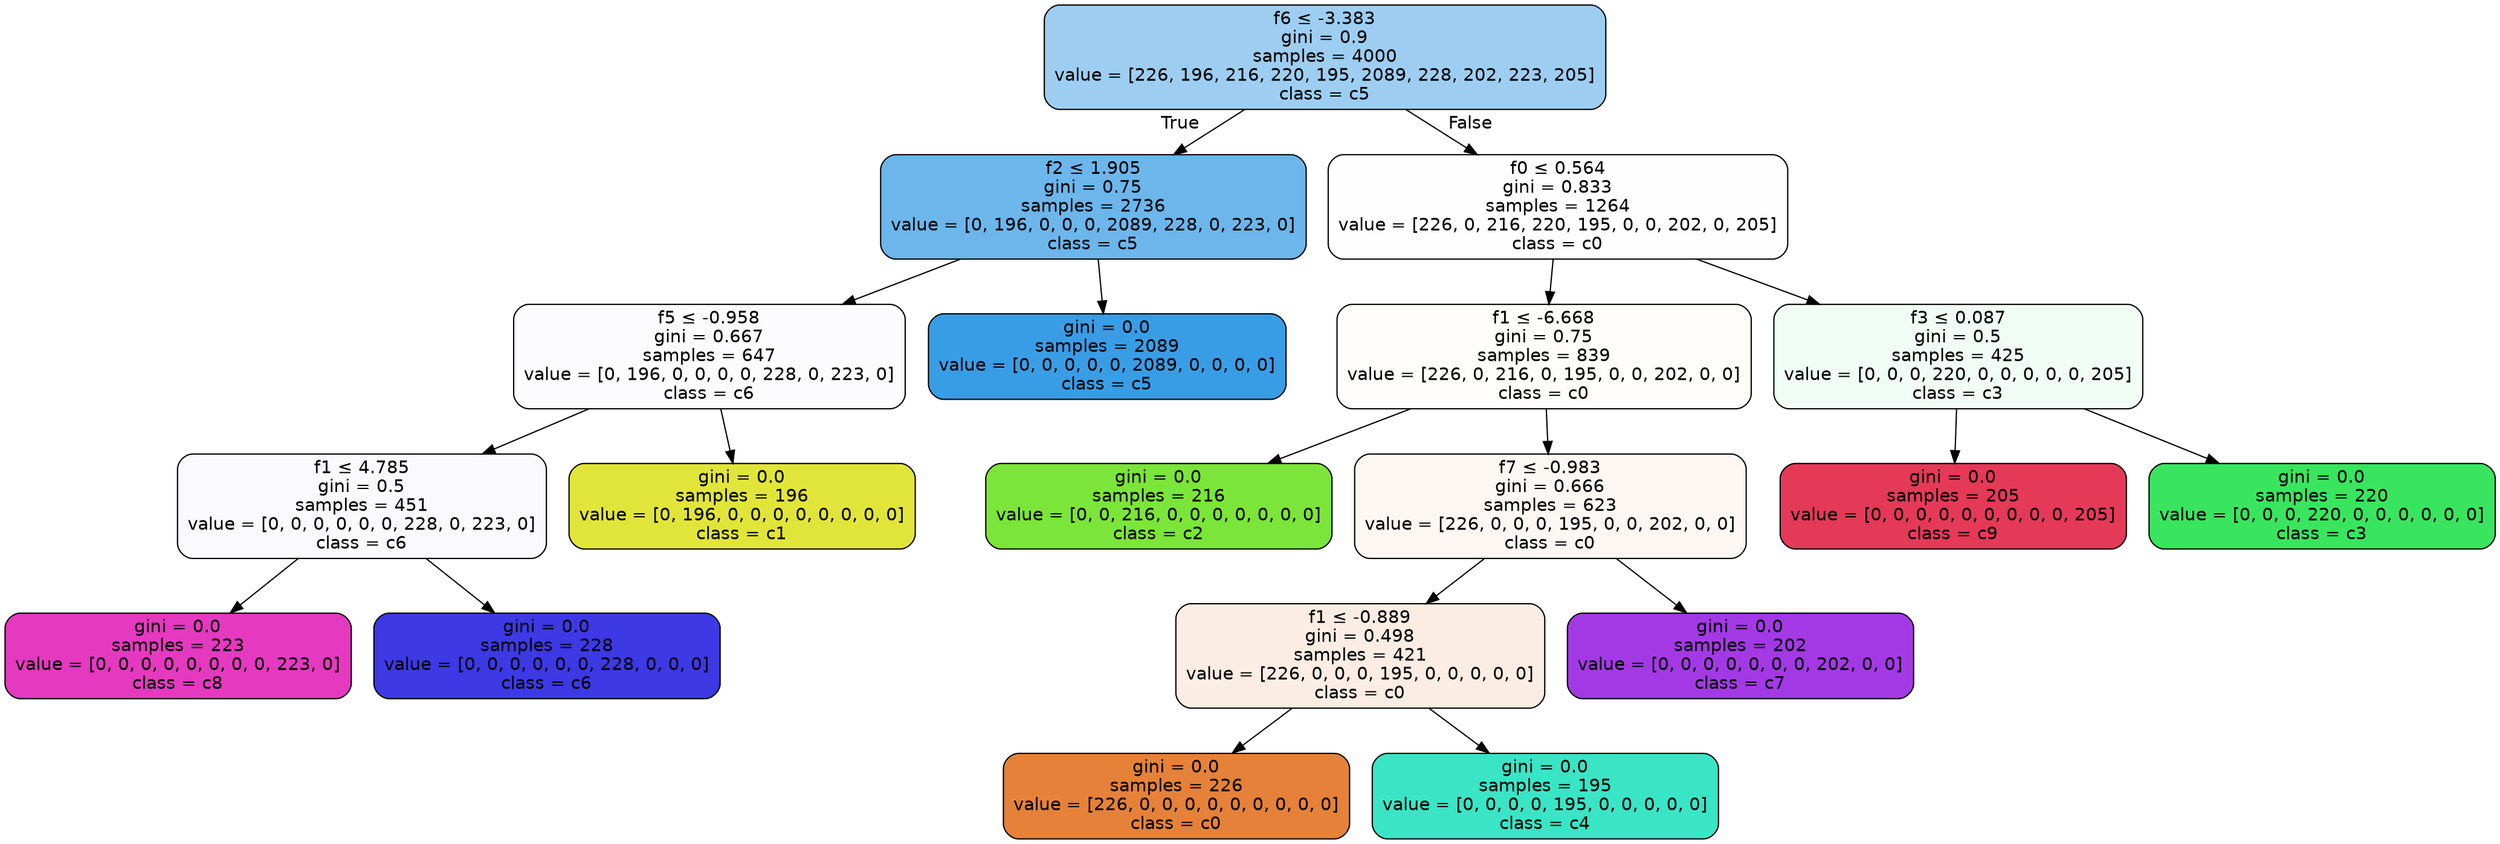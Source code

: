 digraph Tree {
node [shape=box, style="filled, rounded", color="black", fontname=helvetica] ;
edge [fontname=helvetica] ;
0 [label=<f6 &le; -3.383<br/>gini = 0.9<br/>samples = 4000<br/>value = [226, 196, 216, 220, 195, 2089, 228, 202, 223, 205]<br/>class = c5>, fillcolor="#399de57e"] ;
1 [label=<f2 &le; 1.905<br/>gini = 0.75<br/>samples = 2736<br/>value = [0, 196, 0, 0, 0, 2089, 228, 0, 223, 0]<br/>class = c5>, fillcolor="#399de5bd"] ;
0 -> 1 [labeldistance=2.5, labelangle=45, headlabel="True"] ;
2 [label=<f5 &le; -0.958<br/>gini = 0.667<br/>samples = 647<br/>value = [0, 196, 0, 0, 0, 0, 228, 0, 223, 0]<br/>class = c6>, fillcolor="#3c39e503"] ;
1 -> 2 ;
3 [label=<f1 &le; 4.785<br/>gini = 0.5<br/>samples = 451<br/>value = [0, 0, 0, 0, 0, 0, 228, 0, 223, 0]<br/>class = c6>, fillcolor="#3c39e506"] ;
2 -> 3 ;
4 [label=<gini = 0.0<br/>samples = 223<br/>value = [0, 0, 0, 0, 0, 0, 0, 0, 223, 0]<br/>class = c8>, fillcolor="#e539c0ff"] ;
3 -> 4 ;
5 [label=<gini = 0.0<br/>samples = 228<br/>value = [0, 0, 0, 0, 0, 0, 228, 0, 0, 0]<br/>class = c6>, fillcolor="#3c39e5ff"] ;
3 -> 5 ;
6 [label=<gini = 0.0<br/>samples = 196<br/>value = [0, 196, 0, 0, 0, 0, 0, 0, 0, 0]<br/>class = c1>, fillcolor="#e2e539ff"] ;
2 -> 6 ;
7 [label=<gini = 0.0<br/>samples = 2089<br/>value = [0, 0, 0, 0, 0, 2089, 0, 0, 0, 0]<br/>class = c5>, fillcolor="#399de5ff"] ;
1 -> 7 ;
8 [label=<f0 &le; 0.564<br/>gini = 0.833<br/>samples = 1264<br/>value = [226, 0, 216, 220, 195, 0, 0, 202, 0, 205]<br/>class = c0>, fillcolor="#e5813901"] ;
0 -> 8 [labeldistance=2.5, labelangle=-45, headlabel="False"] ;
9 [label=<f1 &le; -6.668<br/>gini = 0.75<br/>samples = 839<br/>value = [226, 0, 216, 0, 195, 0, 0, 202, 0, 0]<br/>class = c0>, fillcolor="#e5813904"] ;
8 -> 9 ;
10 [label=<gini = 0.0<br/>samples = 216<br/>value = [0, 0, 216, 0, 0, 0, 0, 0, 0, 0]<br/>class = c2>, fillcolor="#7be539ff"] ;
9 -> 10 ;
11 [label=<f7 &le; -0.983<br/>gini = 0.666<br/>samples = 623<br/>value = [226, 0, 0, 0, 195, 0, 0, 202, 0, 0]<br/>class = c0>, fillcolor="#e581390f"] ;
9 -> 11 ;
12 [label=<f1 &le; -0.889<br/>gini = 0.498<br/>samples = 421<br/>value = [226, 0, 0, 0, 195, 0, 0, 0, 0, 0]<br/>class = c0>, fillcolor="#e5813923"] ;
11 -> 12 ;
13 [label=<gini = 0.0<br/>samples = 226<br/>value = [226, 0, 0, 0, 0, 0, 0, 0, 0, 0]<br/>class = c0>, fillcolor="#e58139ff"] ;
12 -> 13 ;
14 [label=<gini = 0.0<br/>samples = 195<br/>value = [0, 0, 0, 0, 195, 0, 0, 0, 0, 0]<br/>class = c4>, fillcolor="#39e5c5ff"] ;
12 -> 14 ;
15 [label=<gini = 0.0<br/>samples = 202<br/>value = [0, 0, 0, 0, 0, 0, 0, 202, 0, 0]<br/>class = c7>, fillcolor="#a339e5ff"] ;
11 -> 15 ;
16 [label=<f3 &le; 0.087<br/>gini = 0.5<br/>samples = 425<br/>value = [0, 0, 0, 220, 0, 0, 0, 0, 0, 205]<br/>class = c3>, fillcolor="#39e55e11"] ;
8 -> 16 ;
17 [label=<gini = 0.0<br/>samples = 205<br/>value = [0, 0, 0, 0, 0, 0, 0, 0, 0, 205]<br/>class = c9>, fillcolor="#e53958ff"] ;
16 -> 17 ;
18 [label=<gini = 0.0<br/>samples = 220<br/>value = [0, 0, 0, 220, 0, 0, 0, 0, 0, 0]<br/>class = c3>, fillcolor="#39e55eff"] ;
16 -> 18 ;
}
